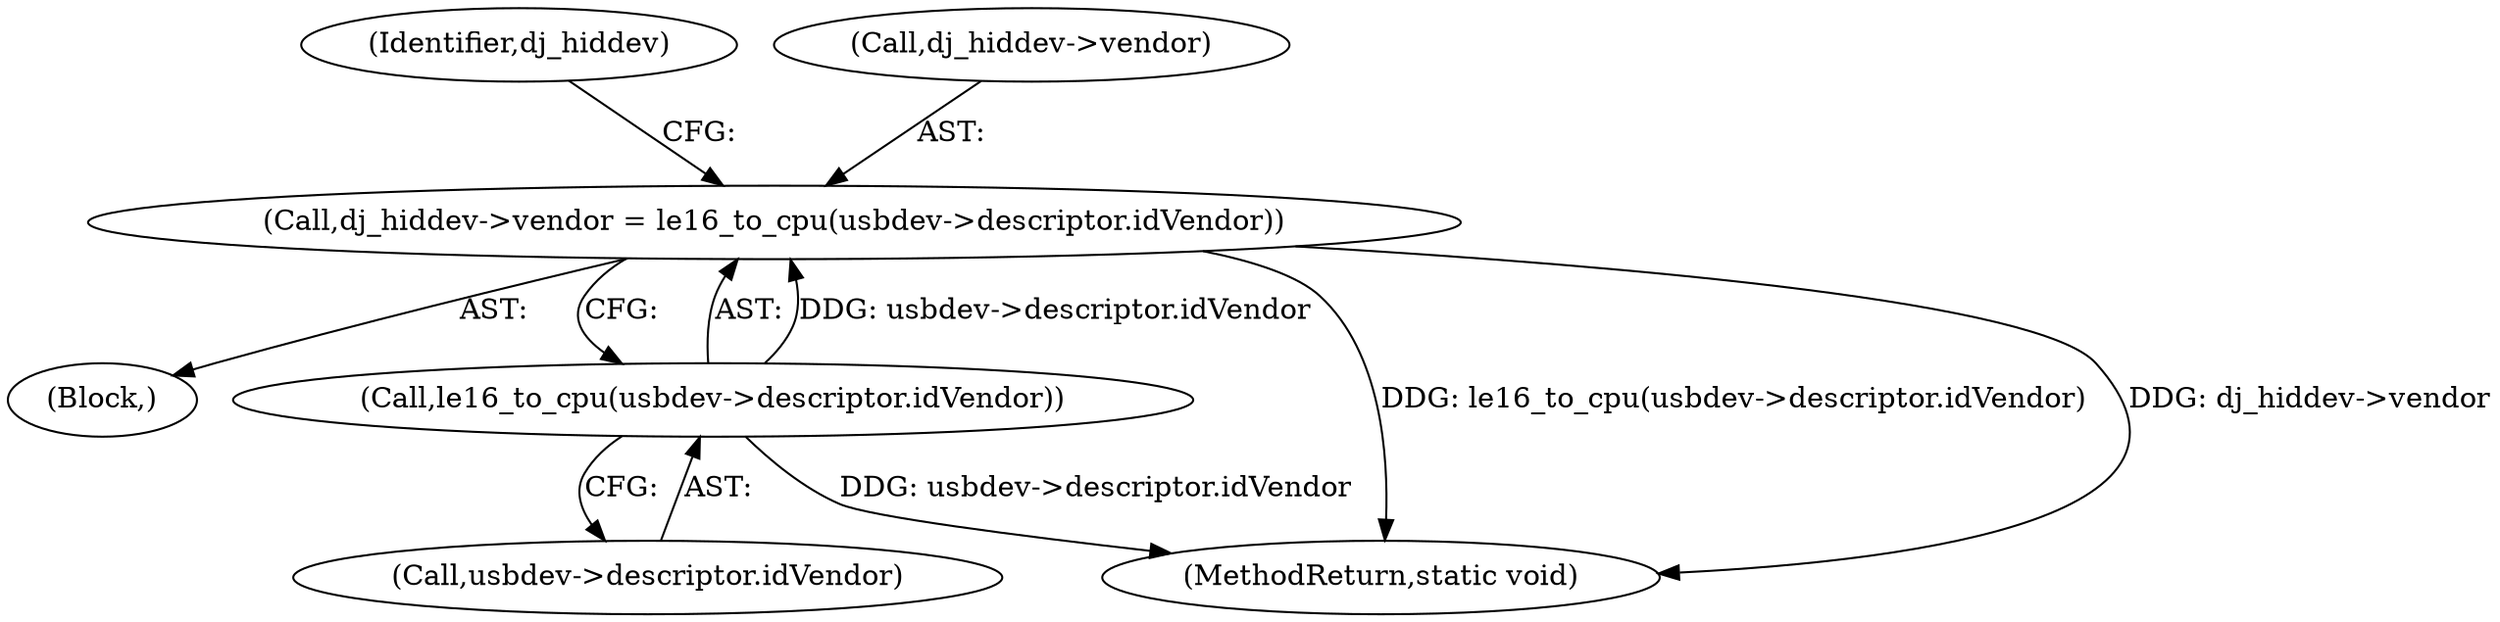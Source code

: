 digraph "0_linux_ad3e14d7c5268c2e24477c6ef54bbdf88add5d36_0@pointer" {
"1000197" [label="(Call,dj_hiddev->vendor = le16_to_cpu(usbdev->descriptor.idVendor))"];
"1000201" [label="(Call,le16_to_cpu(usbdev->descriptor.idVendor))"];
"1000209" [label="(Identifier,dj_hiddev)"];
"1000201" [label="(Call,le16_to_cpu(usbdev->descriptor.idVendor))"];
"1000202" [label="(Call,usbdev->descriptor.idVendor)"];
"1000198" [label="(Call,dj_hiddev->vendor)"];
"1000106" [label="(Block,)"];
"1000349" [label="(MethodReturn,static void)"];
"1000197" [label="(Call,dj_hiddev->vendor = le16_to_cpu(usbdev->descriptor.idVendor))"];
"1000197" -> "1000106"  [label="AST: "];
"1000197" -> "1000201"  [label="CFG: "];
"1000198" -> "1000197"  [label="AST: "];
"1000201" -> "1000197"  [label="AST: "];
"1000209" -> "1000197"  [label="CFG: "];
"1000197" -> "1000349"  [label="DDG: le16_to_cpu(usbdev->descriptor.idVendor)"];
"1000197" -> "1000349"  [label="DDG: dj_hiddev->vendor"];
"1000201" -> "1000197"  [label="DDG: usbdev->descriptor.idVendor"];
"1000201" -> "1000202"  [label="CFG: "];
"1000202" -> "1000201"  [label="AST: "];
"1000201" -> "1000349"  [label="DDG: usbdev->descriptor.idVendor"];
}
